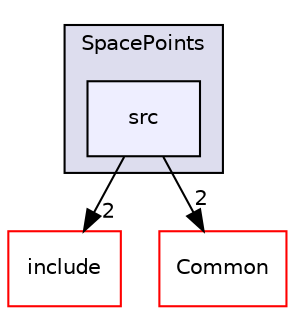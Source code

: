digraph "/home/travis/build/AliceO2Group/AliceO2/Detectors/TPC/calibration/SpacePoints/src" {
  bgcolor=transparent;
  compound=true
  node [ fontsize="10", fontname="Helvetica"];
  edge [ labelfontsize="10", labelfontname="Helvetica"];
  subgraph clusterdir_7f0118076ec35c6eba4fbf3c8c648756 {
    graph [ bgcolor="#ddddee", pencolor="black", label="SpacePoints" fontname="Helvetica", fontsize="10", URL="dir_7f0118076ec35c6eba4fbf3c8c648756.html"]
  dir_c2674d115144eca5f4f109769e5de0d0 [shape=box, label="src", style="filled", fillcolor="#eeeeff", pencolor="black", URL="dir_c2674d115144eca5f4f109769e5de0d0.html"];
  }
  dir_2055e8b9f766f2ecf35205bcfa7b602c [shape=box label="include" color="red" URL="dir_2055e8b9f766f2ecf35205bcfa7b602c.html"];
  dir_4ab6b4cc6a7edbff49100e9123df213f [shape=box label="Common" color="red" URL="dir_4ab6b4cc6a7edbff49100e9123df213f.html"];
  dir_c2674d115144eca5f4f109769e5de0d0->dir_2055e8b9f766f2ecf35205bcfa7b602c [headlabel="2", labeldistance=1.5 headhref="dir_000276_000274.html"];
  dir_c2674d115144eca5f4f109769e5de0d0->dir_4ab6b4cc6a7edbff49100e9123df213f [headlabel="2", labeldistance=1.5 headhref="dir_000276_000016.html"];
}
